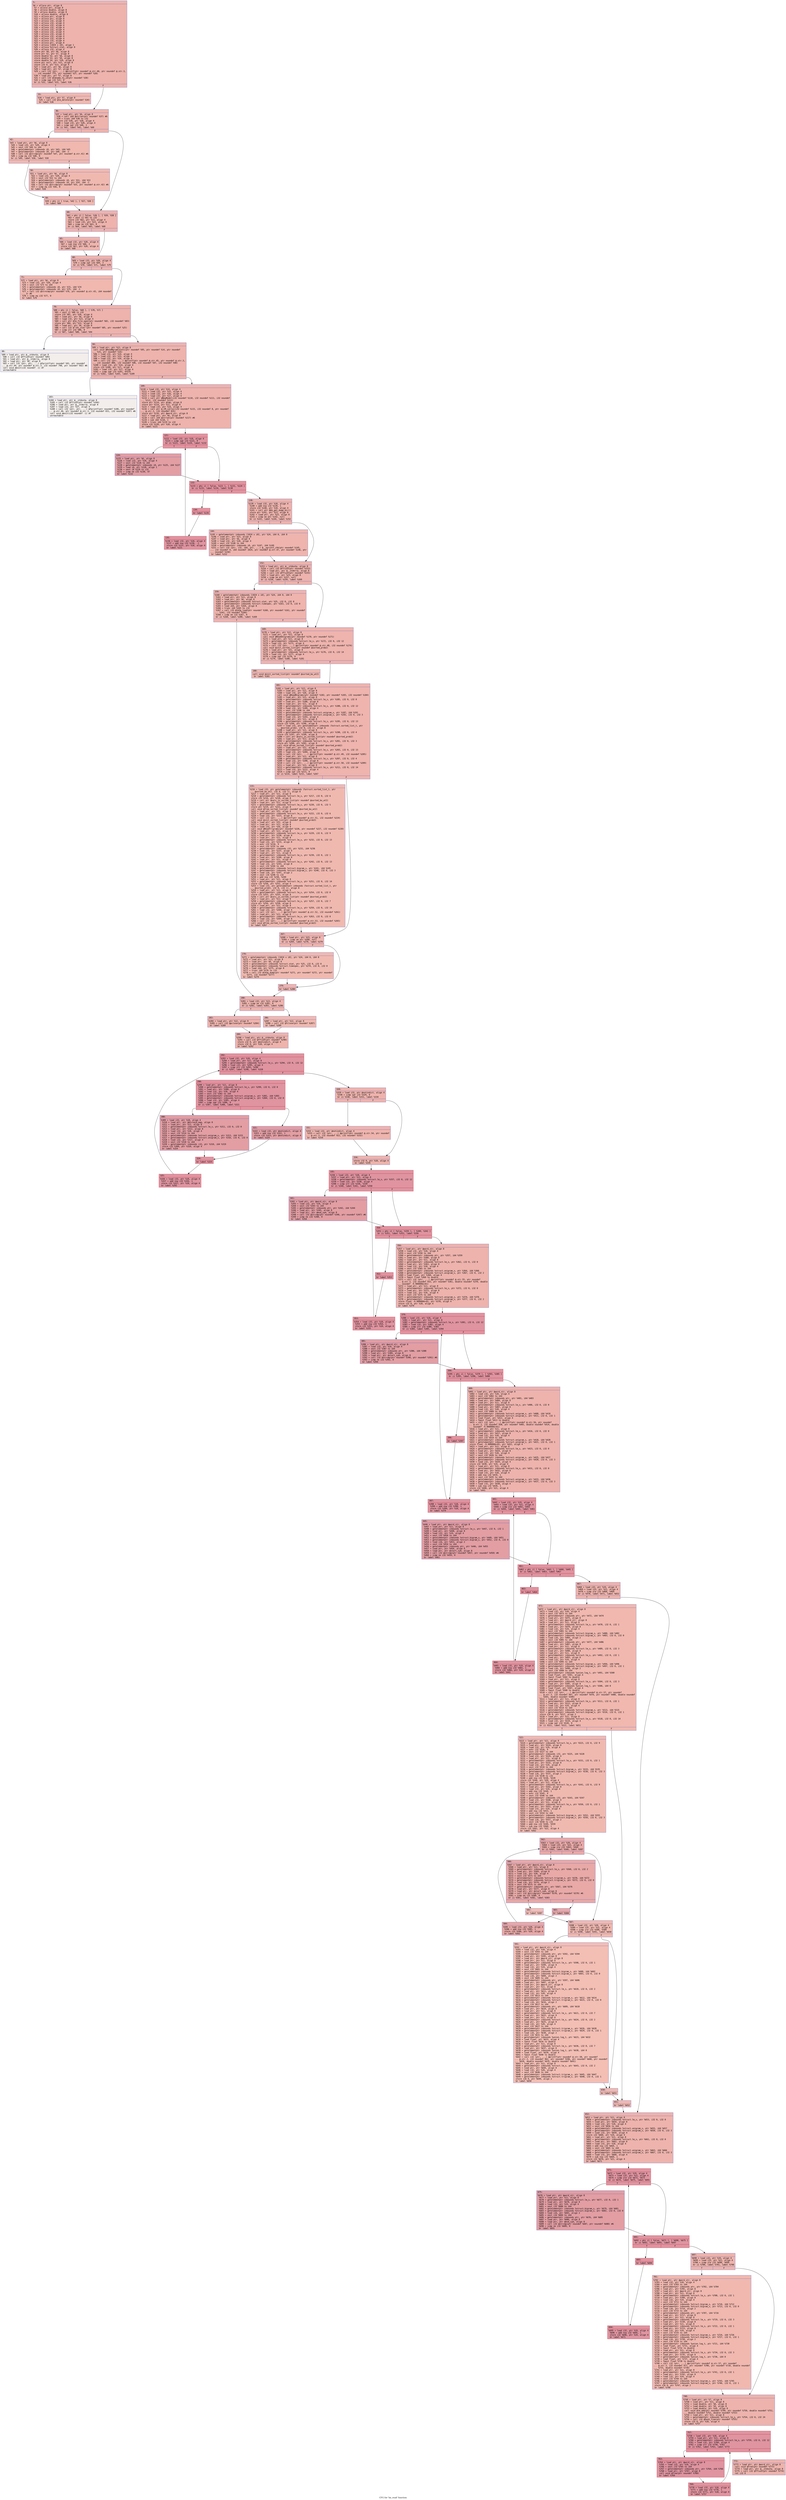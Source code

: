 digraph "CFG for 'lm_read' function" {
	label="CFG for 'lm_read' function";

	Node0x6000010339d0 [shape=record,color="#3d50c3ff", style=filled, fillcolor="#d6524470" fontname="Courier",label="{5:\l|  %6 = alloca ptr, align 8\l  %7 = alloca ptr, align 8\l  %8 = alloca double, align 8\l  %9 = alloca double, align 8\l  %10 = alloca double, align 8\l  %11 = alloca ptr, align 8\l  %12 = alloca ptr, align 8\l  %13 = alloca i32, align 4\l  %14 = alloca i32, align 4\l  %15 = alloca i32, align 4\l  %16 = alloca i32, align 4\l  %17 = alloca i32, align 4\l  %18 = alloca i32, align 4\l  %19 = alloca i32, align 4\l  %20 = alloca i32, align 4\l  %21 = alloca i32, align 4\l  %22 = alloca i32, align 4\l  %23 = alloca ptr, align 8\l  %24 = alloca [1024 x i8], align 1\l  %25 = alloca %struct.stat, align 8\l  %26 = alloca i32, align 4\l  store ptr %0, ptr %6, align 8\l  store ptr %1, ptr %7, align 8\l  store double %2, ptr %8, align 8\l  store double %3, ptr %9, align 8\l  store double %4, ptr %10, align 8\l  store ptr null, ptr %12, align 8\l  store i32 0, ptr %13, align 4\l  %27 = load ptr, ptr %6, align 8\l  %28 = load ptr, ptr %7, align 8\l  %29 = call i32 (ptr, ...) @printf(ptr noundef @.str.40, ptr noundef @.str.3,\l... i32 noundef 775, ptr noundef %27, ptr noundef %28)\l  %30 = load ptr, ptr %7, align 8\l  %31 = call i32 @lmname_to_id(ptr noundef %30)\l  %32 = icmp sge i32 %31, 0\l  br i1 %32, label %33, label %36\l|{<s0>T|<s1>F}}"];
	Node0x6000010339d0:s0 -> Node0x600001033a20[tooltip="5 -> 33\nProbability 50.00%" ];
	Node0x6000010339d0:s1 -> Node0x600001033a70[tooltip="5 -> 36\nProbability 50.00%" ];
	Node0x600001033a20 [shape=record,color="#3d50c3ff", style=filled, fillcolor="#dc5d4a70" fontname="Courier",label="{33:\l|  %34 = load ptr, ptr %7, align 8\l  %35 = call i32 @lm_delete(ptr noundef %34)\l  br label %36\l}"];
	Node0x600001033a20 -> Node0x600001033a70[tooltip="33 -> 36\nProbability 100.00%" ];
	Node0x600001033a70 [shape=record,color="#3d50c3ff", style=filled, fillcolor="#d6524470" fontname="Courier",label="{36:\l|  %37 = load ptr, ptr %6, align 8\l  %38 = call i64 @strlen(ptr noundef %37) #6\l  %39 = trunc i64 %38 to i32\l  store i32 %39, ptr %20, align 4\l  %40 = load i32, ptr %20, align 4\l  %41 = icmp sgt i32 %40, 2\l  br i1 %41, label %42, label %60\l|{<s0>T|<s1>F}}"];
	Node0x600001033a70:s0 -> Node0x600001033ac0[tooltip="36 -> 42\nProbability 50.00%" ];
	Node0x600001033a70:s1 -> Node0x600001033bb0[tooltip="36 -> 60\nProbability 50.00%" ];
	Node0x600001033ac0 [shape=record,color="#3d50c3ff", style=filled, fillcolor="#dc5d4a70" fontname="Courier",label="{42:\l|  %43 = load ptr, ptr %6, align 8\l  %44 = load i32, ptr %20, align 4\l  %45 = sext i32 %44 to i64\l  %46 = getelementptr inbounds i8, ptr %43, i64 %45\l  %47 = getelementptr inbounds i8, ptr %46, i64 -2\l  %48 = call i32 @strcmp(ptr noundef %47, ptr noundef @.str.41) #6\l  %49 = icmp eq i32 %48, 0\l  br i1 %49, label %58, label %50\l|{<s0>T|<s1>F}}"];
	Node0x600001033ac0:s0 -> Node0x600001033b60[tooltip="42 -> 58\nProbability 37.50%" ];
	Node0x600001033ac0:s1 -> Node0x600001033b10[tooltip="42 -> 50\nProbability 62.50%" ];
	Node0x600001033b10 [shape=record,color="#3d50c3ff", style=filled, fillcolor="#de614d70" fontname="Courier",label="{50:\l|  %51 = load ptr, ptr %6, align 8\l  %52 = load i32, ptr %20, align 4\l  %53 = sext i32 %52 to i64\l  %54 = getelementptr inbounds i8, ptr %51, i64 %53\l  %55 = getelementptr inbounds i8, ptr %54, i64 -2\l  %56 = call i32 @strcmp(ptr noundef %55, ptr noundef @.str.42) #6\l  %57 = icmp eq i32 %56, 0\l  br label %58\l}"];
	Node0x600001033b10 -> Node0x600001033b60[tooltip="50 -> 58\nProbability 100.00%" ];
	Node0x600001033b60 [shape=record,color="#3d50c3ff", style=filled, fillcolor="#dc5d4a70" fontname="Courier",label="{58:\l|  %59 = phi i1 [ true, %42 ], [ %57, %50 ]\l  br label %60\l}"];
	Node0x600001033b60 -> Node0x600001033bb0[tooltip="58 -> 60\nProbability 100.00%" ];
	Node0x600001033bb0 [shape=record,color="#3d50c3ff", style=filled, fillcolor="#d6524470" fontname="Courier",label="{60:\l|  %61 = phi i1 [ false, %36 ], [ %59, %58 ]\l  %62 = zext i1 %61 to i32\l  store i32 %62, ptr %13, align 4\l  %63 = load i32, ptr %13, align 4\l  %64 = icmp ne i32 %63, 0\l  br i1 %64, label %65, label %68\l|{<s0>T|<s1>F}}"];
	Node0x600001033bb0:s0 -> Node0x600001033c00[tooltip="60 -> 65\nProbability 62.50%" ];
	Node0x600001033bb0:s1 -> Node0x600001033c50[tooltip="60 -> 68\nProbability 37.50%" ];
	Node0x600001033c00 [shape=record,color="#3d50c3ff", style=filled, fillcolor="#d8564670" fontname="Courier",label="{65:\l|  %66 = load i32, ptr %20, align 4\l  %67 = sub nsw i32 %66, 2\l  store i32 %67, ptr %20, align 4\l  br label %68\l}"];
	Node0x600001033c00 -> Node0x600001033c50[tooltip="65 -> 68\nProbability 100.00%" ];
	Node0x600001033c50 [shape=record,color="#3d50c3ff", style=filled, fillcolor="#d6524470" fontname="Courier",label="{68:\l|  %69 = load i32, ptr %20, align 4\l  %70 = icmp sgt i32 %69, 3\l  br i1 %70, label %71, label %79\l|{<s0>T|<s1>F}}"];
	Node0x600001033c50:s0 -> Node0x600001033ca0[tooltip="68 -> 71\nProbability 50.00%" ];
	Node0x600001033c50:s1 -> Node0x600001033cf0[tooltip="68 -> 79\nProbability 50.00%" ];
	Node0x600001033ca0 [shape=record,color="#3d50c3ff", style=filled, fillcolor="#dc5d4a70" fontname="Courier",label="{71:\l|  %72 = load ptr, ptr %6, align 8\l  %73 = load i32, ptr %20, align 4\l  %74 = sext i32 %73 to i64\l  %75 = getelementptr inbounds i8, ptr %72, i64 %74\l  %76 = getelementptr inbounds i8, ptr %75, i64 -3\l  %77 = call i32 @strncmp(ptr noundef %76, ptr noundef @.str.43, i64 noundef\l... 3) #6\l  %78 = icmp eq i32 %77, 0\l  br label %79\l}"];
	Node0x600001033ca0 -> Node0x600001033cf0[tooltip="71 -> 79\nProbability 100.00%" ];
	Node0x600001033cf0 [shape=record,color="#3d50c3ff", style=filled, fillcolor="#d6524470" fontname="Courier",label="{79:\l|  %80 = phi i1 [ false, %68 ], [ %78, %71 ]\l  %81 = zext i1 %80 to i32\l  store i32 %81, ptr %26, align 4\l  %82 = load ptr, ptr %6, align 8\l  %83 = load i32, ptr %13, align 4\l  %84 = call ptr @lm_file_open(ptr noundef %82, i32 noundef %83)\l  store ptr %84, ptr %12, align 8\l  %85 = load ptr, ptr %6, align 8\l  %86 = call i32 @\"\\01_stat\"(ptr noundef %85, ptr noundef %25)\l  %87 = icmp slt i32 %86, 0\l  br i1 %87, label %88, label %94\l|{<s0>T|<s1>F}}"];
	Node0x600001033cf0:s0 -> Node0x600001033d40[tooltip="79 -> 88\nProbability 0.00%" ];
	Node0x600001033cf0:s1 -> Node0x600001033d90[tooltip="79 -> 94\nProbability 100.00%" ];
	Node0x600001033d40 [shape=record,color="#3d50c3ff", style=filled, fillcolor="#e5d8d170" fontname="Courier",label="{88:\l|  %89 = load ptr, ptr @__stdoutp, align 8\l  %90 = call i32 @fflush(ptr noundef %89)\l  %91 = load ptr, ptr @__stderrp, align 8\l  %92 = load ptr, ptr %6, align 8\l  %93 = call i32 (ptr, ptr, ...) @fprintf(ptr noundef %91, ptr noundef\l... @.str.44, ptr noundef @.str.3, i32 noundef 798, ptr noundef %92) #6\l  call void @exit(i32 noundef -1) #7\l  unreachable\l}"];
	Node0x600001033d90 [shape=record,color="#3d50c3ff", style=filled, fillcolor="#d6524470" fontname="Courier",label="{94:\l|  %95 = load ptr, ptr %12, align 8\l  call void @ReadNgramCounts(ptr noundef %95, ptr noundef %14, ptr noundef\l... %15, ptr noundef %16)\l  %96 = load i32, ptr %14, align 4\l  %97 = load i32, ptr %15, align 4\l  %98 = load i32, ptr %16, align 4\l  %99 = call i32 (ptr, ...) @printf(ptr noundef @.str.45, ptr noundef @.str.3,\l... i32 noundef 806, i32 noundef %96, i32 noundef %97, i32 noundef %98)\l  %100 = load i32, ptr %14, align 4\l  store i32 %100, ptr %17, align 4\l  %101 = load i32, ptr %17, align 4\l  %102 = icmp sge i32 %101, 65535\l  br i1 %102, label %103, label %109\l|{<s0>T|<s1>F}}"];
	Node0x600001033d90:s0 -> Node0x600001033de0[tooltip="94 -> 103\nProbability 0.00%" ];
	Node0x600001033d90:s1 -> Node0x600001033e30[tooltip="94 -> 109\nProbability 100.00%" ];
	Node0x600001033de0 [shape=record,color="#3d50c3ff", style=filled, fillcolor="#e5d8d170" fontname="Courier",label="{103:\l|  %104 = load ptr, ptr @__stdoutp, align 8\l  %105 = call i32 @fflush(ptr noundef %104)\l  %106 = load ptr, ptr @__stderrp, align 8\l  %107 = load i32, ptr %17, align 4\l  %108 = call i32 (ptr, ptr, ...) @fprintf(ptr noundef %106, ptr noundef\l... @.str.46, ptr noundef @.str.3, i32 noundef 831, i32 noundef %107) #6\l  call void @exit(i32 noundef -1) #7\l  unreachable\l}"];
	Node0x600001033e30 [shape=record,color="#3d50c3ff", style=filled, fillcolor="#d6524470" fontname="Courier",label="{109:\l|  %110 = load i32, ptr %14, align 4\l  %111 = load i32, ptr %15, align 4\l  %112 = load i32, ptr %16, align 4\l  %113 = load i32, ptr %17, align 4\l  %114 = call ptr @NewModel(i32 noundef %110, i32 noundef %111, i32 noundef\l... %112, i32 noundef %113)\l  store ptr %114, ptr @lmp, align 8\l  store ptr %114, ptr %11, align 8\l  %115 = load i32, ptr %14, align 4\l  %116 = call ptr @_CM_calloc(i32 noundef %115, i32 noundef 8, ptr noundef\l... @.str.3, i32 noundef 835)\l  store ptr %116, ptr @word_str, align 8\l  %117 = load ptr, ptr %6, align 8\l  %118 = call i64 @strlen(ptr noundef %117) #6\l  %119 = sub i64 %118, 1\l  %120 = trunc i64 %119 to i32\l  store i32 %120, ptr %18, align 4\l  br label %121\l}"];
	Node0x600001033e30 -> Node0x600001033e80[tooltip="109 -> 121\nProbability 100.00%" ];
	Node0x600001033e80 [shape=record,color="#b70d28ff", style=filled, fillcolor="#b70d2870" fontname="Courier",label="{121:\l|  %122 = load i32, ptr %18, align 4\l  %123 = icmp sge i32 %122, 0\l  br i1 %123, label %124, label %132\l|{<s0>T|<s1>F}}"];
	Node0x600001033e80:s0 -> Node0x600001033ed0[tooltip="121 -> 124\nProbability 50.00%" ];
	Node0x600001033e80:s1 -> Node0x600001033f20[tooltip="121 -> 132\nProbability 50.00%" ];
	Node0x600001033ed0 [shape=record,color="#3d50c3ff", style=filled, fillcolor="#be242e70" fontname="Courier",label="{124:\l|  %125 = load ptr, ptr %6, align 8\l  %126 = load i32, ptr %18, align 4\l  %127 = sext i32 %126 to i64\l  %128 = getelementptr inbounds i8, ptr %125, i64 %127\l  %129 = load i8, ptr %128, align 1\l  %130 = sext i8 %129 to i32\l  %131 = icmp ne i32 %130, 47\l  br label %132\l}"];
	Node0x600001033ed0 -> Node0x600001033f20[tooltip="124 -> 132\nProbability 100.00%" ];
	Node0x600001033f20 [shape=record,color="#b70d28ff", style=filled, fillcolor="#b70d2870" fontname="Courier",label="{132:\l|  %133 = phi i1 [ false, %121 ], [ %131, %124 ]\l  br i1 %133, label %134, label %138\l|{<s0>T|<s1>F}}"];
	Node0x600001033f20:s0 -> Node0x600001033f70[tooltip="132 -> 134\nProbability 96.88%" ];
	Node0x600001033f20:s1 -> Node0x60000102c050[tooltip="132 -> 138\nProbability 3.12%" ];
	Node0x600001033f70 [shape=record,color="#b70d28ff", style=filled, fillcolor="#b70d2870" fontname="Courier",label="{134:\l|  br label %135\l}"];
	Node0x600001033f70 -> Node0x60000102c000[tooltip="134 -> 135\nProbability 100.00%" ];
	Node0x60000102c000 [shape=record,color="#b70d28ff", style=filled, fillcolor="#b70d2870" fontname="Courier",label="{135:\l|  %136 = load i32, ptr %18, align 4\l  %137 = add nsw i32 %136, -1\l  store i32 %137, ptr %18, align 4\l  br label %121\l}"];
	Node0x60000102c000 -> Node0x600001033e80[tooltip="135 -> 121\nProbability 100.00%" ];
	Node0x60000102c050 [shape=record,color="#3d50c3ff", style=filled, fillcolor="#d6524470" fontname="Courier",label="{138:\l|  %139 = load i32, ptr %18, align 4\l  %140 = add nsw i32 %139, 1\l  store i32 %140, ptr %18, align 4\l  %141 = call ptr @kb_get_dump_dir()\l  store ptr %141, ptr %23, align 8\l  %142 = load ptr, ptr %23, align 8\l  %143 = icmp ne ptr %142, null\l  br i1 %143, label %144, label %152\l|{<s0>T|<s1>F}}"];
	Node0x60000102c050:s0 -> Node0x60000102c0a0[tooltip="138 -> 144\nProbability 62.50%" ];
	Node0x60000102c050:s1 -> Node0x60000102c0f0[tooltip="138 -> 152\nProbability 37.50%" ];
	Node0x60000102c0a0 [shape=record,color="#3d50c3ff", style=filled, fillcolor="#d8564670" fontname="Courier",label="{144:\l|  %145 = getelementptr inbounds [1024 x i8], ptr %24, i64 0, i64 0\l  %146 = load ptr, ptr %23, align 8\l  %147 = load ptr, ptr %6, align 8\l  %148 = load i32, ptr %18, align 4\l  %149 = sext i32 %148 to i64\l  %150 = getelementptr inbounds i8, ptr %147, i64 %149\l  %151 = call i32 (ptr, i32, i64, ptr, ...) @__sprintf_chk(ptr noundef %145,\l... i32 noundef 0, i64 noundef 1024, ptr noundef @.str.47, ptr noundef %146, ptr\l... noundef %150)\l  br label %152\l}"];
	Node0x60000102c0a0 -> Node0x60000102c0f0[tooltip="144 -> 152\nProbability 100.00%" ];
	Node0x60000102c0f0 [shape=record,color="#3d50c3ff", style=filled, fillcolor="#d6524470" fontname="Courier",label="{152:\l|  %153 = load ptr, ptr @__stdoutp, align 8\l  %154 = call i32 @fflush(ptr noundef %153)\l  %155 = load ptr, ptr @__stderrp, align 8\l  %156 = call i32 @fflush(ptr noundef %155)\l  %157 = load ptr, ptr %23, align 8\l  %158 = icmp ne ptr %157, null\l  br i1 %158, label %159, label %169\l|{<s0>T|<s1>F}}"];
	Node0x60000102c0f0:s0 -> Node0x60000102c140[tooltip="152 -> 159\nProbability 62.50%" ];
	Node0x60000102c0f0:s1 -> Node0x60000102c190[tooltip="152 -> 169\nProbability 37.50%" ];
	Node0x60000102c140 [shape=record,color="#3d50c3ff", style=filled, fillcolor="#d8564670" fontname="Courier",label="{159:\l|  %160 = getelementptr inbounds [1024 x i8], ptr %24, i64 0, i64 0\l  %161 = load ptr, ptr %11, align 8\l  %162 = load ptr, ptr %6, align 8\l  %163 = getelementptr inbounds %struct.stat, ptr %25, i32 0, i32 8\l  %164 = getelementptr inbounds %struct.timespec, ptr %163, i32 0, i32 0\l  %165 = load i64, ptr %164, align 8\l  %166 = trunc i64 %165 to i32\l  %167 = call i32 @lm3g_load(ptr noundef %160, ptr noundef %161, ptr noundef\l... %162, i32 noundef %166)\l  %168 = icmp ne i32 %167, 0\l  br i1 %168, label %280, label %169\l|{<s0>T|<s1>F}}"];
	Node0x60000102c140:s0 -> Node0x60000102c3c0[tooltip="159 -> 280\nProbability 62.50%" ];
	Node0x60000102c140:s1 -> Node0x60000102c190[tooltip="159 -> 169\nProbability 37.50%" ];
	Node0x60000102c190 [shape=record,color="#3d50c3ff", style=filled, fillcolor="#d8564670" fontname="Courier",label="{169:\l|  %170 = load ptr, ptr %12, align 8\l  %171 = load ptr, ptr %11, align 8\l  call void @ReadUnigrams(ptr noundef %170, ptr noundef %171)\l  %172 = load ptr, ptr %11, align 8\l  %173 = getelementptr inbounds %struct.lm_s, ptr %172, i32 0, i32 12\l  %174 = load i32, ptr %173, align 4\l  %175 = call i32 (ptr, ...) @printf(ptr noundef @.str.48, i32 noundef %174)\l  call void @init_sorted_list(ptr noundef @sorted_prob2)\l  %176 = load ptr, ptr %11, align 8\l  %177 = getelementptr inbounds %struct.lm_s, ptr %176, i32 0, i32 14\l  %178 = load i32, ptr %177, align 4\l  %179 = icmp sgt i32 %178, 0\l  br i1 %179, label %180, label %181\l|{<s0>T|<s1>F}}"];
	Node0x60000102c190:s0 -> Node0x60000102c1e0[tooltip="169 -> 180\nProbability 62.50%" ];
	Node0x60000102c190:s1 -> Node0x60000102c230[tooltip="169 -> 181\nProbability 37.50%" ];
	Node0x60000102c1e0 [shape=record,color="#3d50c3ff", style=filled, fillcolor="#de614d70" fontname="Courier",label="{180:\l|  call void @init_sorted_list(ptr noundef @sorted_bo_wt2)\l  br label %181\l}"];
	Node0x60000102c1e0 -> Node0x60000102c230[tooltip="180 -> 181\nProbability 100.00%" ];
	Node0x60000102c230 [shape=record,color="#3d50c3ff", style=filled, fillcolor="#d8564670" fontname="Courier",label="{181:\l|  %182 = load ptr, ptr %12, align 8\l  %183 = load ptr, ptr %11, align 8\l  %184 = load i32, ptr %26, align 4\l  call void @ReadBigrams(ptr noundef %182, ptr noundef %183, i32 noundef %184)\l  %185 = load ptr, ptr %11, align 8\l  %186 = getelementptr inbounds %struct.lm_s, ptr %185, i32 0, i32 0\l  %187 = load ptr, ptr %186, align 8\l  %188 = load ptr, ptr %11, align 8\l  %189 = getelementptr inbounds %struct.lm_s, ptr %188, i32 0, i32 12\l  %190 = load i32, ptr %189, align 4\l  %191 = sext i32 %190 to i64\l  %192 = getelementptr inbounds %struct.unigram_s, ptr %187, i64 %191\l  %193 = getelementptr inbounds %struct.unigram_s, ptr %192, i32 0, i32 3\l  %194 = load i32, ptr %193, align 4\l  %195 = load ptr, ptr %11, align 8\l  %196 = getelementptr inbounds %struct.lm_s, ptr %195, i32 0, i32 13\l  store i32 %194, ptr %196, align 8\l  %197 = load i32, ptr getelementptr inbounds (%struct.sorted_list_t, ptr\l... @sorted_prob2, i32 0, i32 1), align 8\l  %198 = load ptr, ptr %11, align 8\l  %199 = getelementptr inbounds %struct.lm_s, ptr %198, i32 0, i32 4\l  store i32 %197, ptr %199, align 8\l  %200 = call ptr @vals_in_sorted_list(ptr noundef @sorted_prob2)\l  %201 = load ptr, ptr %11, align 8\l  %202 = getelementptr inbounds %struct.lm_s, ptr %201, i32 0, i32 3\l  store ptr %200, ptr %202, align 8\l  call void @free_sorted_list(ptr noundef @sorted_prob2)\l  %203 = load ptr, ptr %11, align 8\l  %204 = getelementptr inbounds %struct.lm_s, ptr %203, i32 0, i32 13\l  %205 = load i32, ptr %204, align 8\l  %206 = call i32 (ptr, ...) @printf(ptr noundef @.str.49, i32 noundef %205)\l  %207 = load ptr, ptr %11, align 8\l  %208 = getelementptr inbounds %struct.lm_s, ptr %207, i32 0, i32 4\l  %209 = load i32, ptr %208, align 8\l  %210 = call i32 (ptr, ...) @printf(ptr noundef @.str.50, i32 noundef %209)\l  %211 = load ptr, ptr %11, align 8\l  %212 = getelementptr inbounds %struct.lm_s, ptr %211, i32 0, i32 14\l  %213 = load i32, ptr %212, align 4\l  %214 = icmp sgt i32 %213, 0\l  br i1 %214, label %215, label %267\l|{<s0>T|<s1>F}}"];
	Node0x60000102c230:s0 -> Node0x60000102c280[tooltip="181 -> 215\nProbability 62.50%" ];
	Node0x60000102c230:s1 -> Node0x60000102c2d0[tooltip="181 -> 267\nProbability 37.50%" ];
	Node0x60000102c280 [shape=record,color="#3d50c3ff", style=filled, fillcolor="#de614d70" fontname="Courier",label="{215:\l|  %216 = load i32, ptr getelementptr inbounds (%struct.sorted_list_t, ptr\l... @sorted_bo_wt2, i32 0, i32 1), align 8\l  %217 = load ptr, ptr %11, align 8\l  %218 = getelementptr inbounds %struct.lm_s, ptr %217, i32 0, i32 6\l  store i32 %216, ptr %218, align 8\l  %219 = call ptr @vals_in_sorted_list(ptr noundef @sorted_bo_wt2)\l  %220 = load ptr, ptr %11, align 8\l  %221 = getelementptr inbounds %struct.lm_s, ptr %220, i32 0, i32 5\l  store ptr %219, ptr %221, align 8\l  call void @free_sorted_list(ptr noundef @sorted_bo_wt2)\l  %222 = load ptr, ptr %11, align 8\l  %223 = getelementptr inbounds %struct.lm_s, ptr %222, i32 0, i32 6\l  %224 = load i32, ptr %223, align 8\l  %225 = call i32 (ptr, ...) @printf(ptr noundef @.str.51, i32 noundef %224)\l  call void @init_sorted_list(ptr noundef @sorted_prob3)\l  %226 = load ptr, ptr %12, align 8\l  %227 = load ptr, ptr %11, align 8\l  %228 = load i32, ptr %26, align 4\l  call void @ReadTrigrams(ptr noundef %226, ptr noundef %227, i32 noundef %228)\l  %229 = load ptr, ptr %11, align 8\l  %230 = getelementptr inbounds %struct.lm_s, ptr %229, i32 0, i32 9\l  %231 = load ptr, ptr %230, align 8\l  %232 = load ptr, ptr %11, align 8\l  %233 = getelementptr inbounds %struct.lm_s, ptr %232, i32 0, i32 13\l  %234 = load i32, ptr %233, align 8\l  %235 = ashr i32 %234, 9\l  %236 = sext i32 %235 to i64\l  %237 = getelementptr inbounds i32, ptr %231, i64 %236\l  %238 = load i32, ptr %237, align 4\l  %239 = load ptr, ptr %11, align 8\l  %240 = getelementptr inbounds %struct.lm_s, ptr %239, i32 0, i32 1\l  %241 = load ptr, ptr %240, align 8\l  %242 = load ptr, ptr %11, align 8\l  %243 = getelementptr inbounds %struct.lm_s, ptr %242, i32 0, i32 13\l  %244 = load i32, ptr %243, align 8\l  %245 = sext i32 %244 to i64\l  %246 = getelementptr inbounds %struct.bigram_s, ptr %241, i64 %245\l  %247 = getelementptr inbounds %struct.bigram_s, ptr %246, i32 0, i32 3\l  %248 = load i16, ptr %247, align 2\l  %249 = zext i16 %248 to i32\l  %250 = add nsw i32 %238, %249\l  %251 = load ptr, ptr %11, align 8\l  %252 = getelementptr inbounds %struct.lm_s, ptr %251, i32 0, i32 14\l  store i32 %250, ptr %252, align 4\l  %253 = load i32, ptr getelementptr inbounds (%struct.sorted_list_t, ptr\l... @sorted_prob3, i32 0, i32 1), align 8\l  %254 = load ptr, ptr %11, align 8\l  %255 = getelementptr inbounds %struct.lm_s, ptr %254, i32 0, i32 8\l  store i32 %253, ptr %255, align 8\l  %256 = call ptr @vals_in_sorted_list(ptr noundef @sorted_prob3)\l  %257 = load ptr, ptr %11, align 8\l  %258 = getelementptr inbounds %struct.lm_s, ptr %257, i32 0, i32 7\l  store ptr %256, ptr %258, align 8\l  %259 = load ptr, ptr %11, align 8\l  %260 = getelementptr inbounds %struct.lm_s, ptr %259, i32 0, i32 14\l  %261 = load i32, ptr %260, align 4\l  %262 = call i32 (ptr, ...) @printf(ptr noundef @.str.52, i32 noundef %261)\l  %263 = load ptr, ptr %11, align 8\l  %264 = getelementptr inbounds %struct.lm_s, ptr %263, i32 0, i32 8\l  %265 = load i32, ptr %264, align 8\l  %266 = call i32 (ptr, ...) @printf(ptr noundef @.str.53, i32 noundef %265)\l  call void @free_sorted_list(ptr noundef @sorted_prob3)\l  br label %267\l}"];
	Node0x60000102c280 -> Node0x60000102c2d0[tooltip="215 -> 267\nProbability 100.00%" ];
	Node0x60000102c2d0 [shape=record,color="#3d50c3ff", style=filled, fillcolor="#d8564670" fontname="Courier",label="{267:\l|  %268 = load ptr, ptr %23, align 8\l  %269 = icmp ne ptr %268, null\l  br i1 %269, label %270, label %279\l|{<s0>T|<s1>F}}"];
	Node0x60000102c2d0:s0 -> Node0x60000102c320[tooltip="267 -> 270\nProbability 62.50%" ];
	Node0x60000102c2d0:s1 -> Node0x60000102c370[tooltip="267 -> 279\nProbability 37.50%" ];
	Node0x60000102c320 [shape=record,color="#3d50c3ff", style=filled, fillcolor="#de614d70" fontname="Courier",label="{270:\l|  %271 = getelementptr inbounds [1024 x i8], ptr %24, i64 0, i64 0\l  %272 = load ptr, ptr %11, align 8\l  %273 = load ptr, ptr %6, align 8\l  %274 = getelementptr inbounds %struct.stat, ptr %25, i32 0, i32 8\l  %275 = getelementptr inbounds %struct.timespec, ptr %274, i32 0, i32 0\l  %276 = load i64, ptr %275, align 8\l  %277 = trunc i64 %276 to i32\l  %278 = call i32 @lm3g_dump(ptr noundef %271, ptr noundef %272, ptr noundef\l... %273, i32 noundef %277)\l  br label %279\l}"];
	Node0x60000102c320 -> Node0x60000102c370[tooltip="270 -> 279\nProbability 100.00%" ];
	Node0x60000102c370 [shape=record,color="#3d50c3ff", style=filled, fillcolor="#d8564670" fontname="Courier",label="{279:\l|  br label %280\l}"];
	Node0x60000102c370 -> Node0x60000102c3c0[tooltip="279 -> 280\nProbability 100.00%" ];
	Node0x60000102c3c0 [shape=record,color="#3d50c3ff", style=filled, fillcolor="#d6524470" fontname="Courier",label="{280:\l|  %281 = load i32, ptr %13, align 4\l  %282 = icmp ne i32 %281, 0\l  br i1 %282, label %283, label %286\l|{<s0>T|<s1>F}}"];
	Node0x60000102c3c0:s0 -> Node0x60000102c410[tooltip="280 -> 283\nProbability 62.50%" ];
	Node0x60000102c3c0:s1 -> Node0x60000102c460[tooltip="280 -> 286\nProbability 37.50%" ];
	Node0x60000102c410 [shape=record,color="#3d50c3ff", style=filled, fillcolor="#d8564670" fontname="Courier",label="{283:\l|  %284 = load ptr, ptr %12, align 8\l  %285 = call i32 @pclose(ptr noundef %284)\l  br label %289\l}"];
	Node0x60000102c410 -> Node0x60000102c4b0[tooltip="283 -> 289\nProbability 100.00%" ];
	Node0x60000102c460 [shape=record,color="#3d50c3ff", style=filled, fillcolor="#de614d70" fontname="Courier",label="{286:\l|  %287 = load ptr, ptr %12, align 8\l  %288 = call i32 @fclose(ptr noundef %287)\l  br label %289\l}"];
	Node0x60000102c460 -> Node0x60000102c4b0[tooltip="286 -> 289\nProbability 100.00%" ];
	Node0x60000102c4b0 [shape=record,color="#3d50c3ff", style=filled, fillcolor="#d6524470" fontname="Courier",label="{289:\l|  %290 = load ptr, ptr @__stdoutp, align 8\l  %291 = call i32 @fflush(ptr noundef %290)\l  store i32 0, ptr @notindict, align 4\l  store i32 0, ptr %18, align 4\l  br label %292\l}"];
	Node0x60000102c4b0 -> Node0x60000102c500[tooltip="289 -> 292\nProbability 100.00%" ];
	Node0x60000102c500 [shape=record,color="#b70d28ff", style=filled, fillcolor="#b70d2870" fontname="Courier",label="{292:\l|  %293 = load i32, ptr %18, align 4\l  %294 = load ptr, ptr %11, align 8\l  %295 = getelementptr inbounds %struct.lm_s, ptr %294, i32 0, i32 12\l  %296 = load i32, ptr %295, align 4\l  %297 = icmp slt i32 %293, %296\l  br i1 %297, label %298, label %328\l|{<s0>T|<s1>F}}"];
	Node0x60000102c500:s0 -> Node0x60000102c550[tooltip="292 -> 298\nProbability 96.88%" ];
	Node0x60000102c500:s1 -> Node0x60000102c6e0[tooltip="292 -> 328\nProbability 3.12%" ];
	Node0x60000102c550 [shape=record,color="#b70d28ff", style=filled, fillcolor="#b70d2870" fontname="Courier",label="{298:\l|  %299 = load ptr, ptr %11, align 8\l  %300 = getelementptr inbounds %struct.lm_s, ptr %299, i32 0, i32 0\l  %301 = load ptr, ptr %300, align 8\l  %302 = load i32, ptr %18, align 4\l  %303 = sext i32 %302 to i64\l  %304 = getelementptr inbounds %struct.unigram_s, ptr %301, i64 %303\l  %305 = getelementptr inbounds %struct.unigram_s, ptr %304, i32 0, i32 0\l  %306 = load i32, ptr %305, align 4\l  %307 = icmp sge i32 %306, 0\l  br i1 %307, label %308, label %321\l|{<s0>T|<s1>F}}"];
	Node0x60000102c550:s0 -> Node0x60000102c5a0[tooltip="298 -> 308\nProbability 50.00%" ];
	Node0x60000102c550:s1 -> Node0x60000102c5f0[tooltip="298 -> 321\nProbability 50.00%" ];
	Node0x60000102c5a0 [shape=record,color="#3d50c3ff", style=filled, fillcolor="#be242e70" fontname="Courier",label="{308:\l|  %309 = load i32, ptr %18, align 4\l  %310 = load ptr, ptr @dictwid_map, align 8\l  %311 = load ptr, ptr %11, align 8\l  %312 = getelementptr inbounds %struct.lm_s, ptr %311, i32 0, i32 0\l  %313 = load ptr, ptr %312, align 8\l  %314 = load i32, ptr %18, align 4\l  %315 = sext i32 %314 to i64\l  %316 = getelementptr inbounds %struct.unigram_s, ptr %313, i64 %315\l  %317 = getelementptr inbounds %struct.unigram_s, ptr %316, i32 0, i32 0\l  %318 = load i32, ptr %317, align 4\l  %319 = sext i32 %318 to i64\l  %320 = getelementptr inbounds i32, ptr %310, i64 %319\l  store i32 %309, ptr %320, align 4\l  br label %324\l}"];
	Node0x60000102c5a0 -> Node0x60000102c640[tooltip="308 -> 324\nProbability 100.00%" ];
	Node0x60000102c5f0 [shape=record,color="#3d50c3ff", style=filled, fillcolor="#be242e70" fontname="Courier",label="{321:\l|  %322 = load i32, ptr @notindict, align 4\l  %323 = add nsw i32 %322, 1\l  store i32 %323, ptr @notindict, align 4\l  br label %324\l}"];
	Node0x60000102c5f0 -> Node0x60000102c640[tooltip="321 -> 324\nProbability 100.00%" ];
	Node0x60000102c640 [shape=record,color="#b70d28ff", style=filled, fillcolor="#b70d2870" fontname="Courier",label="{324:\l|  br label %325\l}"];
	Node0x60000102c640 -> Node0x60000102c690[tooltip="324 -> 325\nProbability 100.00%" ];
	Node0x60000102c690 [shape=record,color="#b70d28ff", style=filled, fillcolor="#b70d2870" fontname="Courier",label="{325:\l|  %326 = load i32, ptr %18, align 4\l  %327 = add nsw i32 %326, 1\l  store i32 %327, ptr %18, align 4\l  br label %292\l}"];
	Node0x60000102c690 -> Node0x60000102c500[tooltip="325 -> 292\nProbability 100.00%" ];
	Node0x60000102c6e0 [shape=record,color="#3d50c3ff", style=filled, fillcolor="#d6524470" fontname="Courier",label="{328:\l|  %329 = load i32, ptr @notindict, align 4\l  %330 = icmp sgt i32 %329, 0\l  br i1 %330, label %331, label %334\l|{<s0>T|<s1>F}}"];
	Node0x60000102c6e0:s0 -> Node0x60000102c730[tooltip="328 -> 331\nProbability 62.50%" ];
	Node0x60000102c6e0:s1 -> Node0x60000102c780[tooltip="328 -> 334\nProbability 37.50%" ];
	Node0x60000102c730 [shape=record,color="#3d50c3ff", style=filled, fillcolor="#d8564670" fontname="Courier",label="{331:\l|  %332 = load i32, ptr @notindict, align 4\l  %333 = call i32 (ptr, ...) @printf(ptr noundef @.str.54, ptr noundef\l... @.str.3, i32 noundef 922, i32 noundef %332)\l  br label %334\l}"];
	Node0x60000102c730 -> Node0x60000102c780[tooltip="331 -> 334\nProbability 100.00%" ];
	Node0x60000102c780 [shape=record,color="#3d50c3ff", style=filled, fillcolor="#d6524470" fontname="Courier",label="{334:\l|  store i32 0, ptr %18, align 4\l  br label %335\l}"];
	Node0x60000102c780 -> Node0x60000102c7d0[tooltip="334 -> 335\nProbability 100.00%" ];
	Node0x60000102c7d0 [shape=record,color="#b70d28ff", style=filled, fillcolor="#b70d2870" fontname="Courier",label="{335:\l|  %336 = load i32, ptr %18, align 4\l  %337 = load ptr, ptr %11, align 8\l  %338 = getelementptr inbounds %struct.lm_s, ptr %337, i32 0, i32 12\l  %339 = load i32, ptr %338, align 4\l  %340 = icmp slt i32 %336, %339\l  br i1 %340, label %341, label %350\l|{<s0>T|<s1>F}}"];
	Node0x60000102c7d0:s0 -> Node0x60000102c820[tooltip="335 -> 341\nProbability 50.00%" ];
	Node0x60000102c7d0:s1 -> Node0x60000102c870[tooltip="335 -> 350\nProbability 50.00%" ];
	Node0x60000102c820 [shape=record,color="#3d50c3ff", style=filled, fillcolor="#be242e70" fontname="Courier",label="{341:\l|  %342 = load ptr, ptr @word_str, align 8\l  %343 = load i32, ptr %18, align 4\l  %344 = sext i32 %343 to i64\l  %345 = getelementptr inbounds ptr, ptr %342, i64 %344\l  %346 = load ptr, ptr %345, align 8\l  %347 = load ptr, ptr @end_sym, align 8\l  %348 = call i32 @strcmp(ptr noundef %346, ptr noundef %347) #6\l  %349 = icmp ne i32 %348, 0\l  br label %350\l}"];
	Node0x60000102c820 -> Node0x60000102c870[tooltip="341 -> 350\nProbability 100.00%" ];
	Node0x60000102c870 [shape=record,color="#b70d28ff", style=filled, fillcolor="#b70d2870" fontname="Courier",label="{350:\l|  %351 = phi i1 [ false, %335 ], [ %349, %341 ]\l  br i1 %351, label %352, label %356\l|{<s0>T|<s1>F}}"];
	Node0x60000102c870:s0 -> Node0x60000102c8c0[tooltip="350 -> 352\nProbability 96.88%" ];
	Node0x60000102c870:s1 -> Node0x60000102c960[tooltip="350 -> 356\nProbability 3.12%" ];
	Node0x60000102c8c0 [shape=record,color="#b70d28ff", style=filled, fillcolor="#b70d2870" fontname="Courier",label="{352:\l|  br label %353\l}"];
	Node0x60000102c8c0 -> Node0x60000102c910[tooltip="352 -> 353\nProbability 100.00%" ];
	Node0x60000102c910 [shape=record,color="#b70d28ff", style=filled, fillcolor="#b70d2870" fontname="Courier",label="{353:\l|  %354 = load i32, ptr %18, align 4\l  %355 = add nsw i32 %354, 1\l  store i32 %355, ptr %18, align 4\l  br label %335\l}"];
	Node0x60000102c910 -> Node0x60000102c7d0[tooltip="353 -> 335\nProbability 100.00%" ];
	Node0x60000102c960 [shape=record,color="#3d50c3ff", style=filled, fillcolor="#d6524470" fontname="Courier",label="{356:\l|  %357 = load ptr, ptr @word_str, align 8\l  %358 = load i32, ptr %18, align 4\l  %359 = sext i32 %358 to i64\l  %360 = getelementptr inbounds ptr, ptr %357, i64 %359\l  %361 = load ptr, ptr %360, align 8\l  %362 = load ptr, ptr %11, align 8\l  %363 = getelementptr inbounds %struct.lm_s, ptr %362, i32 0, i32 0\l  %364 = load ptr, ptr %363, align 8\l  %365 = load i32, ptr %18, align 4\l  %366 = sext i32 %365 to i64\l  %367 = getelementptr inbounds %struct.unigram_s, ptr %364, i64 %366\l  %368 = getelementptr inbounds %struct.unigram_s, ptr %367, i32 0, i32 2\l  %369 = load float, ptr %368, align 4\l  %370 = fpext float %369 to double\l  %371 = call i32 (ptr, ...) @printf(ptr noundef @.str.55, ptr noundef\l... @.str.3, i32 noundef 932, ptr noundef %361, double noundef %370, double\l... noundef -9.900000e+01)\l  %372 = load ptr, ptr %11, align 8\l  %373 = getelementptr inbounds %struct.lm_s, ptr %372, i32 0, i32 0\l  %374 = load ptr, ptr %373, align 8\l  %375 = load i32, ptr %18, align 4\l  %376 = sext i32 %375 to i64\l  %377 = getelementptr inbounds %struct.unigram_s, ptr %374, i64 %376\l  %378 = getelementptr inbounds %struct.unigram_s, ptr %377, i32 0, i32 2\l  store float -9.900000e+01, ptr %378, align 4\l  store i32 0, ptr %18, align 4\l  br label %379\l}"];
	Node0x60000102c960 -> Node0x60000102c9b0[tooltip="356 -> 379\nProbability 100.00%" ];
	Node0x60000102c9b0 [shape=record,color="#b70d28ff", style=filled, fillcolor="#b70d2870" fontname="Courier",label="{379:\l|  %380 = load i32, ptr %18, align 4\l  %381 = load ptr, ptr %11, align 8\l  %382 = getelementptr inbounds %struct.lm_s, ptr %381, i32 0, i32 12\l  %383 = load i32, ptr %382, align 4\l  %384 = icmp slt i32 %380, %383\l  br i1 %384, label %385, label %394\l|{<s0>T|<s1>F}}"];
	Node0x60000102c9b0:s0 -> Node0x60000102ca00[tooltip="379 -> 385\nProbability 50.00%" ];
	Node0x60000102c9b0:s1 -> Node0x60000102ca50[tooltip="379 -> 394\nProbability 50.00%" ];
	Node0x60000102ca00 [shape=record,color="#3d50c3ff", style=filled, fillcolor="#be242e70" fontname="Courier",label="{385:\l|  %386 = load ptr, ptr @word_str, align 8\l  %387 = load i32, ptr %18, align 4\l  %388 = sext i32 %387 to i64\l  %389 = getelementptr inbounds ptr, ptr %386, i64 %388\l  %390 = load ptr, ptr %389, align 8\l  %391 = load ptr, ptr @start_sym, align 8\l  %392 = call i32 @strcmp(ptr noundef %390, ptr noundef %391) #6\l  %393 = icmp ne i32 %392, 0\l  br label %394\l}"];
	Node0x60000102ca00 -> Node0x60000102ca50[tooltip="385 -> 394\nProbability 100.00%" ];
	Node0x60000102ca50 [shape=record,color="#b70d28ff", style=filled, fillcolor="#b70d2870" fontname="Courier",label="{394:\l|  %395 = phi i1 [ false, %379 ], [ %393, %385 ]\l  br i1 %395, label %396, label %400\l|{<s0>T|<s1>F}}"];
	Node0x60000102ca50:s0 -> Node0x60000102caa0[tooltip="394 -> 396\nProbability 96.88%" ];
	Node0x60000102ca50:s1 -> Node0x60000102cb40[tooltip="394 -> 400\nProbability 3.12%" ];
	Node0x60000102caa0 [shape=record,color="#b70d28ff", style=filled, fillcolor="#b70d2870" fontname="Courier",label="{396:\l|  br label %397\l}"];
	Node0x60000102caa0 -> Node0x60000102caf0[tooltip="396 -> 397\nProbability 100.00%" ];
	Node0x60000102caf0 [shape=record,color="#b70d28ff", style=filled, fillcolor="#b70d2870" fontname="Courier",label="{397:\l|  %398 = load i32, ptr %18, align 4\l  %399 = add nsw i32 %398, 1\l  store i32 %399, ptr %18, align 4\l  br label %379\l}"];
	Node0x60000102caf0 -> Node0x60000102c9b0[tooltip="397 -> 379\nProbability 100.00%" ];
	Node0x60000102cb40 [shape=record,color="#3d50c3ff", style=filled, fillcolor="#d6524470" fontname="Courier",label="{400:\l|  %401 = load ptr, ptr @word_str, align 8\l  %402 = load i32, ptr %18, align 4\l  %403 = sext i32 %402 to i64\l  %404 = getelementptr inbounds ptr, ptr %401, i64 %403\l  %405 = load ptr, ptr %404, align 8\l  %406 = load ptr, ptr %11, align 8\l  %407 = getelementptr inbounds %struct.lm_s, ptr %406, i32 0, i32 0\l  %408 = load ptr, ptr %407, align 8\l  %409 = load i32, ptr %18, align 4\l  %410 = sext i32 %409 to i64\l  %411 = getelementptr inbounds %struct.unigram_s, ptr %408, i64 %410\l  %412 = getelementptr inbounds %struct.unigram_s, ptr %411, i32 0, i32 1\l  %413 = load float, ptr %412, align 4\l  %414 = fpext float %413 to double\l  %415 = call i32 (ptr, ...) @printf(ptr noundef @.str.56, ptr noundef\l... @.str.3, i32 noundef 938, ptr noundef %405, double noundef %414, double\l... noundef -9.900000e+01)\l  %416 = load ptr, ptr %11, align 8\l  %417 = getelementptr inbounds %struct.lm_s, ptr %416, i32 0, i32 0\l  %418 = load ptr, ptr %417, align 8\l  %419 = load i32, ptr %18, align 4\l  %420 = sext i32 %419 to i64\l  %421 = getelementptr inbounds %struct.unigram_s, ptr %418, i64 %420\l  %422 = getelementptr inbounds %struct.unigram_s, ptr %421, i32 0, i32 1\l  store float -9.900000e+01, ptr %422, align 4\l  %423 = load ptr, ptr %11, align 8\l  %424 = getelementptr inbounds %struct.lm_s, ptr %423, i32 0, i32 0\l  %425 = load ptr, ptr %424, align 8\l  %426 = load i32, ptr %18, align 4\l  %427 = sext i32 %426 to i64\l  %428 = getelementptr inbounds %struct.unigram_s, ptr %425, i64 %427\l  %429 = getelementptr inbounds %struct.unigram_s, ptr %428, i32 0, i32 3\l  %430 = load i32, ptr %429, align 4\l  store i32 %430, ptr %19, align 4\l  %431 = load ptr, ptr %11, align 8\l  %432 = getelementptr inbounds %struct.lm_s, ptr %431, i32 0, i32 0\l  %433 = load ptr, ptr %432, align 8\l  %434 = load i32, ptr %18, align 4\l  %435 = add nsw i32 %434, 1\l  %436 = sext i32 %435 to i64\l  %437 = getelementptr inbounds %struct.unigram_s, ptr %433, i64 %436\l  %438 = getelementptr inbounds %struct.unigram_s, ptr %437, i32 0, i32 3\l  %439 = load i32, ptr %438, align 4\l  %440 = sub nsw i32 %439, 1\l  store i32 %440, ptr %21, align 4\l  br label %441\l}"];
	Node0x60000102cb40 -> Node0x60000102cb90[tooltip="400 -> 441\nProbability 100.00%" ];
	Node0x60000102cb90 [shape=record,color="#b70d28ff", style=filled, fillcolor="#b70d2870" fontname="Courier",label="{441:\l|  %442 = load i32, ptr %19, align 4\l  %443 = load i32, ptr %21, align 4\l  %444 = icmp sle i32 %442, %443\l  br i1 %444, label %445, label %461\l|{<s0>T|<s1>F}}"];
	Node0x60000102cb90:s0 -> Node0x60000102cbe0[tooltip="441 -> 445\nProbability 50.00%" ];
	Node0x60000102cb90:s1 -> Node0x60000102cc30[tooltip="441 -> 461\nProbability 50.00%" ];
	Node0x60000102cbe0 [shape=record,color="#3d50c3ff", style=filled, fillcolor="#be242e70" fontname="Courier",label="{445:\l|  %446 = load ptr, ptr @word_str, align 8\l  %447 = load ptr, ptr %11, align 8\l  %448 = getelementptr inbounds %struct.lm_s, ptr %447, i32 0, i32 1\l  %449 = load ptr, ptr %448, align 8\l  %450 = load i32, ptr %19, align 4\l  %451 = sext i32 %450 to i64\l  %452 = getelementptr inbounds %struct.bigram_s, ptr %449, i64 %451\l  %453 = getelementptr inbounds %struct.bigram_s, ptr %452, i32 0, i32 0\l  %454 = load i16, ptr %453, align 2\l  %455 = zext i16 %454 to i64\l  %456 = getelementptr inbounds ptr, ptr %446, i64 %455\l  %457 = load ptr, ptr %456, align 8\l  %458 = load ptr, ptr @start_sym, align 8\l  %459 = call i32 @strcmp(ptr noundef %457, ptr noundef %458) #6\l  %460 = icmp ne i32 %459, 0\l  br label %461\l}"];
	Node0x60000102cbe0 -> Node0x60000102cc30[tooltip="445 -> 461\nProbability 100.00%" ];
	Node0x60000102cc30 [shape=record,color="#b70d28ff", style=filled, fillcolor="#b70d2870" fontname="Courier",label="{461:\l|  %462 = phi i1 [ false, %441 ], [ %460, %445 ]\l  br i1 %462, label %463, label %467\l|{<s0>T|<s1>F}}"];
	Node0x60000102cc30:s0 -> Node0x60000102cc80[tooltip="461 -> 463\nProbability 96.88%" ];
	Node0x60000102cc30:s1 -> Node0x60000102cd20[tooltip="461 -> 467\nProbability 3.12%" ];
	Node0x60000102cc80 [shape=record,color="#b70d28ff", style=filled, fillcolor="#b70d2870" fontname="Courier",label="{463:\l|  br label %464\l}"];
	Node0x60000102cc80 -> Node0x60000102ccd0[tooltip="463 -> 464\nProbability 100.00%" ];
	Node0x60000102ccd0 [shape=record,color="#b70d28ff", style=filled, fillcolor="#b70d2870" fontname="Courier",label="{464:\l|  %465 = load i32, ptr %19, align 4\l  %466 = add nsw i32 %465, 1\l  store i32 %466, ptr %19, align 4\l  br label %441\l}"];
	Node0x60000102ccd0 -> Node0x60000102cb90[tooltip="464 -> 441\nProbability 100.00%" ];
	Node0x60000102cd20 [shape=record,color="#3d50c3ff", style=filled, fillcolor="#d6524470" fontname="Courier",label="{467:\l|  %468 = load i32, ptr %19, align 4\l  %469 = load i32, ptr %21, align 4\l  %470 = icmp sle i32 %468, %469\l  br i1 %470, label %471, label %652\l|{<s0>T|<s1>F}}"];
	Node0x60000102cd20:s0 -> Node0x60000102cd70[tooltip="467 -> 471\nProbability 50.00%" ];
	Node0x60000102cd20:s1 -> Node0x60000102d0e0[tooltip="467 -> 652\nProbability 50.00%" ];
	Node0x60000102cd70 [shape=record,color="#3d50c3ff", style=filled, fillcolor="#dc5d4a70" fontname="Courier",label="{471:\l|  %472 = load ptr, ptr @word_str, align 8\l  %473 = load i32, ptr %18, align 4\l  %474 = sext i32 %473 to i64\l  %475 = getelementptr inbounds ptr, ptr %472, i64 %474\l  %476 = load ptr, ptr %475, align 8\l  %477 = load ptr, ptr @word_str, align 8\l  %478 = load ptr, ptr %11, align 8\l  %479 = getelementptr inbounds %struct.lm_s, ptr %478, i32 0, i32 1\l  %480 = load ptr, ptr %479, align 8\l  %481 = load i32, ptr %19, align 4\l  %482 = sext i32 %481 to i64\l  %483 = getelementptr inbounds %struct.bigram_s, ptr %480, i64 %482\l  %484 = getelementptr inbounds %struct.bigram_s, ptr %483, i32 0, i32 0\l  %485 = load i16, ptr %484, align 2\l  %486 = zext i16 %485 to i64\l  %487 = getelementptr inbounds ptr, ptr %477, i64 %486\l  %488 = load ptr, ptr %487, align 8\l  %489 = load ptr, ptr %11, align 8\l  %490 = getelementptr inbounds %struct.lm_s, ptr %489, i32 0, i32 3\l  %491 = load ptr, ptr %490, align 8\l  %492 = load ptr, ptr %11, align 8\l  %493 = getelementptr inbounds %struct.lm_s, ptr %492, i32 0, i32 1\l  %494 = load ptr, ptr %493, align 8\l  %495 = load i32, ptr %19, align 4\l  %496 = sext i32 %495 to i64\l  %497 = getelementptr inbounds %struct.bigram_s, ptr %494, i64 %496\l  %498 = getelementptr inbounds %struct.bigram_s, ptr %497, i32 0, i32 1\l  %499 = load i16, ptr %498, align 2\l  %500 = zext i16 %499 to i64\l  %501 = getelementptr inbounds %union.log_t, ptr %491, i64 %500\l  %502 = load float, ptr %501, align 4\l  %503 = fpext float %502 to double\l  %504 = load ptr, ptr %11, align 8\l  %505 = getelementptr inbounds %struct.lm_s, ptr %504, i32 0, i32 3\l  %506 = load ptr, ptr %505, align 8\l  %507 = getelementptr inbounds %union.log_t, ptr %506, i64 0\l  %508 = load float, ptr %507, align 4\l  %509 = fpext float %508 to double\l  %510 = call i32 (ptr, ...) @printf(ptr noundef @.str.57, ptr noundef\l... @.str.3, i32 noundef 947, ptr noundef %476, ptr noundef %488, double noundef\l... %503, double noundef %509)\l  %511 = load ptr, ptr %11, align 8\l  %512 = getelementptr inbounds %struct.lm_s, ptr %511, i32 0, i32 1\l  %513 = load ptr, ptr %512, align 8\l  %514 = load i32, ptr %19, align 4\l  %515 = sext i32 %514 to i64\l  %516 = getelementptr inbounds %struct.bigram_s, ptr %513, i64 %515\l  %517 = getelementptr inbounds %struct.bigram_s, ptr %516, i32 0, i32 1\l  store i16 0, ptr %517, align 2\l  %518 = load ptr, ptr %11, align 8\l  %519 = getelementptr inbounds %struct.lm_s, ptr %518, i32 0, i32 14\l  %520 = load i32, ptr %519, align 4\l  %521 = icmp sgt i32 %520, 0\l  br i1 %521, label %522, label %651\l|{<s0>T|<s1>F}}"];
	Node0x60000102cd70:s0 -> Node0x60000102cdc0[tooltip="471 -> 522\nProbability 62.50%" ];
	Node0x60000102cd70:s1 -> Node0x60000102d090[tooltip="471 -> 651\nProbability 37.50%" ];
	Node0x60000102cdc0 [shape=record,color="#3d50c3ff", style=filled, fillcolor="#de614d70" fontname="Courier",label="{522:\l|  %523 = load ptr, ptr %11, align 8\l  %524 = getelementptr inbounds %struct.lm_s, ptr %523, i32 0, i32 9\l  %525 = load ptr, ptr %524, align 8\l  %526 = load i32, ptr %19, align 4\l  %527 = ashr i32 %526, 9\l  %528 = sext i32 %527 to i64\l  %529 = getelementptr inbounds i32, ptr %525, i64 %528\l  %530 = load i32, ptr %529, align 4\l  %531 = load ptr, ptr %11, align 8\l  %532 = getelementptr inbounds %struct.lm_s, ptr %531, i32 0, i32 1\l  %533 = load ptr, ptr %532, align 8\l  %534 = load i32, ptr %19, align 4\l  %535 = sext i32 %534 to i64\l  %536 = getelementptr inbounds %struct.bigram_s, ptr %533, i64 %535\l  %537 = getelementptr inbounds %struct.bigram_s, ptr %536, i32 0, i32 3\l  %538 = load i16, ptr %537, align 2\l  %539 = zext i16 %538 to i32\l  %540 = add nsw i32 %530, %539\l  store i32 %540, ptr %20, align 4\l  %541 = load ptr, ptr %11, align 8\l  %542 = getelementptr inbounds %struct.lm_s, ptr %541, i32 0, i32 9\l  %543 = load ptr, ptr %542, align 8\l  %544 = load i32, ptr %19, align 4\l  %545 = add nsw i32 %544, 1\l  %546 = ashr i32 %545, 9\l  %547 = sext i32 %546 to i64\l  %548 = getelementptr inbounds i32, ptr %543, i64 %547\l  %549 = load i32, ptr %548, align 4\l  %550 = load ptr, ptr %11, align 8\l  %551 = getelementptr inbounds %struct.lm_s, ptr %550, i32 0, i32 1\l  %552 = load ptr, ptr %551, align 8\l  %553 = load i32, ptr %19, align 4\l  %554 = add nsw i32 %553, 1\l  %555 = sext i32 %554 to i64\l  %556 = getelementptr inbounds %struct.bigram_s, ptr %552, i64 %555\l  %557 = getelementptr inbounds %struct.bigram_s, ptr %556, i32 0, i32 3\l  %558 = load i16, ptr %557, align 2\l  %559 = zext i16 %558 to i32\l  %560 = add nsw i32 %549, %559\l  %561 = sub nsw i32 %560, 1\l  store i32 %561, ptr %22, align 4\l  br label %562\l}"];
	Node0x60000102cdc0 -> Node0x60000102ce10[tooltip="522 -> 562\nProbability 100.00%" ];
	Node0x60000102ce10 [shape=record,color="#3d50c3ff", style=filled, fillcolor="#ca3b3770" fontname="Courier",label="{562:\l|  %563 = load i32, ptr %20, align 4\l  %564 = load i32, ptr %22, align 4\l  %565 = icmp sle i32 %563, %564\l  br i1 %565, label %566, label %587\l|{<s0>T|<s1>F}}"];
	Node0x60000102ce10:s0 -> Node0x60000102ce60[tooltip="562 -> 566\nProbability 96.88%" ];
	Node0x60000102ce10:s1 -> Node0x60000102cfa0[tooltip="562 -> 587\nProbability 3.12%" ];
	Node0x60000102ce60 [shape=record,color="#3d50c3ff", style=filled, fillcolor="#ca3b3770" fontname="Courier",label="{566:\l|  %567 = load ptr, ptr @word_str, align 8\l  %568 = load ptr, ptr %11, align 8\l  %569 = getelementptr inbounds %struct.lm_s, ptr %568, i32 0, i32 2\l  %570 = load ptr, ptr %569, align 8\l  %571 = load i32, ptr %20, align 4\l  %572 = sext i32 %571 to i64\l  %573 = getelementptr inbounds %struct.trigram_s, ptr %570, i64 %572\l  %574 = getelementptr inbounds %struct.trigram_s, ptr %573, i32 0, i32 0\l  %575 = load i16, ptr %574, align 2\l  %576 = zext i16 %575 to i64\l  %577 = getelementptr inbounds ptr, ptr %567, i64 %576\l  %578 = load ptr, ptr %577, align 8\l  %579 = load ptr, ptr @start_sym, align 8\l  %580 = call i32 @strcmp(ptr noundef %578, ptr noundef %579) #6\l  %581 = icmp eq i32 %580, 0\l  br i1 %581, label %582, label %583\l|{<s0>T|<s1>F}}"];
	Node0x60000102ce60:s0 -> Node0x60000102ceb0[tooltip="566 -> 582\nProbability 3.12%" ];
	Node0x60000102ce60:s1 -> Node0x60000102cf00[tooltip="566 -> 583\nProbability 96.88%" ];
	Node0x60000102ceb0 [shape=record,color="#3d50c3ff", style=filled, fillcolor="#e36c5570" fontname="Courier",label="{582:\l|  br label %587\l}"];
	Node0x60000102ceb0 -> Node0x60000102cfa0[tooltip="582 -> 587\nProbability 100.00%" ];
	Node0x60000102cf00 [shape=record,color="#3d50c3ff", style=filled, fillcolor="#ca3b3770" fontname="Courier",label="{583:\l|  br label %584\l}"];
	Node0x60000102cf00 -> Node0x60000102cf50[tooltip="583 -> 584\nProbability 100.00%" ];
	Node0x60000102cf50 [shape=record,color="#3d50c3ff", style=filled, fillcolor="#ca3b3770" fontname="Courier",label="{584:\l|  %585 = load i32, ptr %20, align 4\l  %586 = add nsw i32 %585, 1\l  store i32 %586, ptr %20, align 4\l  br label %562\l}"];
	Node0x60000102cf50 -> Node0x60000102ce10[tooltip="584 -> 562\nProbability 100.00%" ];
	Node0x60000102cfa0 [shape=record,color="#3d50c3ff", style=filled, fillcolor="#de614d70" fontname="Courier",label="{587:\l|  %588 = load i32, ptr %20, align 4\l  %589 = load i32, ptr %22, align 4\l  %590 = icmp sle i32 %588, %589\l  br i1 %590, label %591, label %650\l|{<s0>T|<s1>F}}"];
	Node0x60000102cfa0:s0 -> Node0x60000102cff0[tooltip="587 -> 591\nProbability 50.00%" ];
	Node0x60000102cfa0:s1 -> Node0x60000102d040[tooltip="587 -> 650\nProbability 50.00%" ];
	Node0x60000102cff0 [shape=record,color="#3d50c3ff", style=filled, fillcolor="#e36c5570" fontname="Courier",label="{591:\l|  %592 = load ptr, ptr @word_str, align 8\l  %593 = load i32, ptr %18, align 4\l  %594 = sext i32 %593 to i64\l  %595 = getelementptr inbounds ptr, ptr %592, i64 %594\l  %596 = load ptr, ptr %595, align 8\l  %597 = load ptr, ptr @word_str, align 8\l  %598 = load ptr, ptr %11, align 8\l  %599 = getelementptr inbounds %struct.lm_s, ptr %598, i32 0, i32 1\l  %600 = load ptr, ptr %599, align 8\l  %601 = load i32, ptr %19, align 4\l  %602 = sext i32 %601 to i64\l  %603 = getelementptr inbounds %struct.bigram_s, ptr %600, i64 %602\l  %604 = getelementptr inbounds %struct.bigram_s, ptr %603, i32 0, i32 0\l  %605 = load i16, ptr %604, align 2\l  %606 = zext i16 %605 to i64\l  %607 = getelementptr inbounds ptr, ptr %597, i64 %606\l  %608 = load ptr, ptr %607, align 8\l  %609 = load ptr, ptr @word_str, align 8\l  %610 = load ptr, ptr %11, align 8\l  %611 = getelementptr inbounds %struct.lm_s, ptr %610, i32 0, i32 2\l  %612 = load ptr, ptr %611, align 8\l  %613 = load i32, ptr %20, align 4\l  %614 = sext i32 %613 to i64\l  %615 = getelementptr inbounds %struct.trigram_s, ptr %612, i64 %614\l  %616 = getelementptr inbounds %struct.trigram_s, ptr %615, i32 0, i32 0\l  %617 = load i16, ptr %616, align 2\l  %618 = zext i16 %617 to i64\l  %619 = getelementptr inbounds ptr, ptr %609, i64 %618\l  %620 = load ptr, ptr %619, align 8\l  %621 = load ptr, ptr %11, align 8\l  %622 = getelementptr inbounds %struct.lm_s, ptr %621, i32 0, i32 7\l  %623 = load ptr, ptr %622, align 8\l  %624 = load ptr, ptr %11, align 8\l  %625 = getelementptr inbounds %struct.lm_s, ptr %624, i32 0, i32 2\l  %626 = load ptr, ptr %625, align 8\l  %627 = load i32, ptr %20, align 4\l  %628 = sext i32 %627 to i64\l  %629 = getelementptr inbounds %struct.trigram_s, ptr %626, i64 %628\l  %630 = getelementptr inbounds %struct.trigram_s, ptr %629, i32 0, i32 1\l  %631 = load i16, ptr %630, align 2\l  %632 = zext i16 %631 to i64\l  %633 = getelementptr inbounds %union.log_t, ptr %623, i64 %632\l  %634 = load float, ptr %633, align 4\l  %635 = fpext float %634 to double\l  %636 = load ptr, ptr %11, align 8\l  %637 = getelementptr inbounds %struct.lm_s, ptr %636, i32 0, i32 7\l  %638 = load ptr, ptr %637, align 8\l  %639 = getelementptr inbounds %union.log_t, ptr %638, i64 0\l  %640 = load float, ptr %639, align 4\l  %641 = fpext float %640 to double\l  %642 = call i32 (ptr, ...) @printf(ptr noundef @.str.58, ptr noundef\l... @.str.3, i32 noundef 962, ptr noundef %596, ptr noundef %608, ptr noundef\l... %620, double noundef %635, double noundef %641)\l  %643 = load ptr, ptr %11, align 8\l  %644 = getelementptr inbounds %struct.lm_s, ptr %643, i32 0, i32 2\l  %645 = load ptr, ptr %644, align 8\l  %646 = load i32, ptr %20, align 4\l  %647 = sext i32 %646 to i64\l  %648 = getelementptr inbounds %struct.trigram_s, ptr %645, i64 %647\l  %649 = getelementptr inbounds %struct.trigram_s, ptr %648, i32 0, i32 1\l  store i16 0, ptr %649, align 2\l  br label %650\l}"];
	Node0x60000102cff0 -> Node0x60000102d040[tooltip="591 -> 650\nProbability 100.00%" ];
	Node0x60000102d040 [shape=record,color="#3d50c3ff", style=filled, fillcolor="#de614d70" fontname="Courier",label="{650:\l|  br label %651\l}"];
	Node0x60000102d040 -> Node0x60000102d090[tooltip="650 -> 651\nProbability 100.00%" ];
	Node0x60000102d090 [shape=record,color="#3d50c3ff", style=filled, fillcolor="#dc5d4a70" fontname="Courier",label="{651:\l|  br label %652\l}"];
	Node0x60000102d090 -> Node0x60000102d0e0[tooltip="651 -> 652\nProbability 100.00%" ];
	Node0x60000102d0e0 [shape=record,color="#3d50c3ff", style=filled, fillcolor="#d6524470" fontname="Courier",label="{652:\l|  %653 = load ptr, ptr %11, align 8\l  %654 = getelementptr inbounds %struct.lm_s, ptr %653, i32 0, i32 0\l  %655 = load ptr, ptr %654, align 8\l  %656 = load i32, ptr %18, align 4\l  %657 = sext i32 %656 to i64\l  %658 = getelementptr inbounds %struct.unigram_s, ptr %655, i64 %657\l  %659 = getelementptr inbounds %struct.unigram_s, ptr %658, i32 0, i32 3\l  %660 = load i32, ptr %659, align 4\l  store i32 %660, ptr %19, align 4\l  %661 = load ptr, ptr %11, align 8\l  %662 = getelementptr inbounds %struct.lm_s, ptr %661, i32 0, i32 0\l  %663 = load ptr, ptr %662, align 8\l  %664 = load i32, ptr %18, align 4\l  %665 = add nsw i32 %664, 1\l  %666 = sext i32 %665 to i64\l  %667 = getelementptr inbounds %struct.unigram_s, ptr %663, i64 %666\l  %668 = getelementptr inbounds %struct.unigram_s, ptr %667, i32 0, i32 3\l  %669 = load i32, ptr %668, align 4\l  %670 = sub nsw i32 %669, 1\l  store i32 %670, ptr %21, align 4\l  br label %671\l}"];
	Node0x60000102d0e0 -> Node0x60000102d130[tooltip="652 -> 671\nProbability 100.00%" ];
	Node0x60000102d130 [shape=record,color="#b70d28ff", style=filled, fillcolor="#b70d2870" fontname="Courier",label="{671:\l|  %672 = load i32, ptr %19, align 4\l  %673 = load i32, ptr %21, align 4\l  %674 = icmp sle i32 %672, %673\l  br i1 %674, label %675, label %691\l|{<s0>T|<s1>F}}"];
	Node0x60000102d130:s0 -> Node0x60000102d180[tooltip="671 -> 675\nProbability 50.00%" ];
	Node0x60000102d130:s1 -> Node0x60000102d1d0[tooltip="671 -> 691\nProbability 50.00%" ];
	Node0x60000102d180 [shape=record,color="#3d50c3ff", style=filled, fillcolor="#be242e70" fontname="Courier",label="{675:\l|  %676 = load ptr, ptr @word_str, align 8\l  %677 = load ptr, ptr %11, align 8\l  %678 = getelementptr inbounds %struct.lm_s, ptr %677, i32 0, i32 1\l  %679 = load ptr, ptr %678, align 8\l  %680 = load i32, ptr %19, align 4\l  %681 = sext i32 %680 to i64\l  %682 = getelementptr inbounds %struct.bigram_s, ptr %679, i64 %681\l  %683 = getelementptr inbounds %struct.bigram_s, ptr %682, i32 0, i32 0\l  %684 = load i16, ptr %683, align 2\l  %685 = zext i16 %684 to i64\l  %686 = getelementptr inbounds ptr, ptr %676, i64 %685\l  %687 = load ptr, ptr %686, align 8\l  %688 = load ptr, ptr @end_sym, align 8\l  %689 = call i32 @strcmp(ptr noundef %687, ptr noundef %688) #6\l  %690 = icmp ne i32 %689, 0\l  br label %691\l}"];
	Node0x60000102d180 -> Node0x60000102d1d0[tooltip="675 -> 691\nProbability 100.00%" ];
	Node0x60000102d1d0 [shape=record,color="#b70d28ff", style=filled, fillcolor="#b70d2870" fontname="Courier",label="{691:\l|  %692 = phi i1 [ false, %671 ], [ %690, %675 ]\l  br i1 %692, label %693, label %697\l|{<s0>T|<s1>F}}"];
	Node0x60000102d1d0:s0 -> Node0x60000102d220[tooltip="691 -> 693\nProbability 96.88%" ];
	Node0x60000102d1d0:s1 -> Node0x60000102d2c0[tooltip="691 -> 697\nProbability 3.12%" ];
	Node0x60000102d220 [shape=record,color="#b70d28ff", style=filled, fillcolor="#b70d2870" fontname="Courier",label="{693:\l|  br label %694\l}"];
	Node0x60000102d220 -> Node0x60000102d270[tooltip="693 -> 694\nProbability 100.00%" ];
	Node0x60000102d270 [shape=record,color="#b70d28ff", style=filled, fillcolor="#b70d2870" fontname="Courier",label="{694:\l|  %695 = load i32, ptr %19, align 4\l  %696 = add nsw i32 %695, 1\l  store i32 %696, ptr %19, align 4\l  br label %671\l}"];
	Node0x60000102d270 -> Node0x60000102d130[tooltip="694 -> 671\nProbability 100.00%" ];
	Node0x60000102d2c0 [shape=record,color="#3d50c3ff", style=filled, fillcolor="#d6524470" fontname="Courier",label="{697:\l|  %698 = load i32, ptr %19, align 4\l  %699 = load i32, ptr %21, align 4\l  %700 = icmp sle i32 %698, %699\l  br i1 %700, label %701, label %748\l|{<s0>T|<s1>F}}"];
	Node0x60000102d2c0:s0 -> Node0x60000102d310[tooltip="697 -> 701\nProbability 50.00%" ];
	Node0x60000102d2c0:s1 -> Node0x60000102d360[tooltip="697 -> 748\nProbability 50.00%" ];
	Node0x60000102d310 [shape=record,color="#3d50c3ff", style=filled, fillcolor="#dc5d4a70" fontname="Courier",label="{701:\l|  %702 = load ptr, ptr @word_str, align 8\l  %703 = load i32, ptr %18, align 4\l  %704 = sext i32 %703 to i64\l  %705 = getelementptr inbounds ptr, ptr %702, i64 %704\l  %706 = load ptr, ptr %705, align 8\l  %707 = load ptr, ptr @word_str, align 8\l  %708 = load ptr, ptr %11, align 8\l  %709 = getelementptr inbounds %struct.lm_s, ptr %708, i32 0, i32 1\l  %710 = load ptr, ptr %709, align 8\l  %711 = load i32, ptr %19, align 4\l  %712 = sext i32 %711 to i64\l  %713 = getelementptr inbounds %struct.bigram_s, ptr %710, i64 %712\l  %714 = getelementptr inbounds %struct.bigram_s, ptr %713, i32 0, i32 0\l  %715 = load i16, ptr %714, align 2\l  %716 = zext i16 %715 to i64\l  %717 = getelementptr inbounds ptr, ptr %707, i64 %716\l  %718 = load ptr, ptr %717, align 8\l  %719 = load ptr, ptr %11, align 8\l  %720 = getelementptr inbounds %struct.lm_s, ptr %719, i32 0, i32 3\l  %721 = load ptr, ptr %720, align 8\l  %722 = load ptr, ptr %11, align 8\l  %723 = getelementptr inbounds %struct.lm_s, ptr %722, i32 0, i32 1\l  %724 = load ptr, ptr %723, align 8\l  %725 = load i32, ptr %19, align 4\l  %726 = sext i32 %725 to i64\l  %727 = getelementptr inbounds %struct.bigram_s, ptr %724, i64 %726\l  %728 = getelementptr inbounds %struct.bigram_s, ptr %727, i32 0, i32 1\l  %729 = load i16, ptr %728, align 2\l  %730 = zext i16 %729 to i64\l  %731 = getelementptr inbounds %union.log_t, ptr %721, i64 %730\l  %732 = load float, ptr %731, align 4\l  %733 = fpext float %732 to double\l  %734 = load ptr, ptr %11, align 8\l  %735 = getelementptr inbounds %struct.lm_s, ptr %734, i32 0, i32 3\l  %736 = load ptr, ptr %735, align 8\l  %737 = getelementptr inbounds %union.log_t, ptr %736, i64 0\l  %738 = load float, ptr %737, align 4\l  %739 = fpext float %738 to double\l  %740 = call i32 (ptr, ...) @printf(ptr noundef @.str.57, ptr noundef\l... @.str.3, i32 noundef 977, ptr noundef %706, ptr noundef %718, double noundef\l... %733, double noundef %739)\l  %741 = load ptr, ptr %11, align 8\l  %742 = getelementptr inbounds %struct.lm_s, ptr %741, i32 0, i32 1\l  %743 = load ptr, ptr %742, align 8\l  %744 = load i32, ptr %19, align 4\l  %745 = sext i32 %744 to i64\l  %746 = getelementptr inbounds %struct.bigram_s, ptr %743, i64 %745\l  %747 = getelementptr inbounds %struct.bigram_s, ptr %746, i32 0, i32 1\l  store i16 0, ptr %747, align 2\l  br label %748\l}"];
	Node0x60000102d310 -> Node0x60000102d360[tooltip="701 -> 748\nProbability 100.00%" ];
	Node0x60000102d360 [shape=record,color="#3d50c3ff", style=filled, fillcolor="#d6524470" fontname="Courier",label="{748:\l|  %749 = load ptr, ptr %7, align 8\l  %750 = load ptr, ptr %11, align 8\l  %751 = load double, ptr %8, align 8\l  %752 = load double, ptr %9, align 8\l  %753 = load double, ptr %10, align 8\l  call void @lm_add(ptr noundef %749, ptr noundef %750, double noundef %751,\l... double noundef %752, double noundef %753)\l  %754 = load ptr, ptr %11, align 8\l  %755 = getelementptr inbounds %struct.lm_s, ptr %754, i32 0, i32 24\l  %756 = call i32 @hash_free(ptr noundef %755)\l  store i32 0, ptr %18, align 4\l  br label %757\l}"];
	Node0x60000102d360 -> Node0x60000102d3b0[tooltip="748 -> 757\nProbability 100.00%" ];
	Node0x60000102d3b0 [shape=record,color="#b70d28ff", style=filled, fillcolor="#b70d2870" fontname="Courier",label="{757:\l|  %758 = load i32, ptr %18, align 4\l  %759 = load ptr, ptr %11, align 8\l  %760 = getelementptr inbounds %struct.lm_s, ptr %759, i32 0, i32 12\l  %761 = load i32, ptr %760, align 4\l  %762 = icmp slt i32 %758, %761\l  br i1 %762, label %763, label %772\l|{<s0>T|<s1>F}}"];
	Node0x60000102d3b0:s0 -> Node0x60000102d400[tooltip="757 -> 763\nProbability 96.88%" ];
	Node0x60000102d3b0:s1 -> Node0x60000102d4a0[tooltip="757 -> 772\nProbability 3.12%" ];
	Node0x60000102d400 [shape=record,color="#b70d28ff", style=filled, fillcolor="#b70d2870" fontname="Courier",label="{763:\l|  %764 = load ptr, ptr @word_str, align 8\l  %765 = load i32, ptr %18, align 4\l  %766 = sext i32 %765 to i64\l  %767 = getelementptr inbounds ptr, ptr %764, i64 %766\l  %768 = load ptr, ptr %767, align 8\l  call void @free(ptr noundef %768)\l  br label %769\l}"];
	Node0x60000102d400 -> Node0x60000102d450[tooltip="763 -> 769\nProbability 100.00%" ];
	Node0x60000102d450 [shape=record,color="#b70d28ff", style=filled, fillcolor="#b70d2870" fontname="Courier",label="{769:\l|  %770 = load i32, ptr %18, align 4\l  %771 = add nsw i32 %770, 1\l  store i32 %771, ptr %18, align 4\l  br label %757\l}"];
	Node0x60000102d450 -> Node0x60000102d3b0[tooltip="769 -> 757\nProbability 100.00%" ];
	Node0x60000102d4a0 [shape=record,color="#3d50c3ff", style=filled, fillcolor="#d6524470" fontname="Courier",label="{772:\l|  %773 = load ptr, ptr @word_str, align 8\l  call void @free(ptr noundef %773)\l  %774 = load ptr, ptr @__stdoutp, align 8\l  %775 = call i32 @fflush(ptr noundef %774)\l  ret i32 0\l}"];
}
